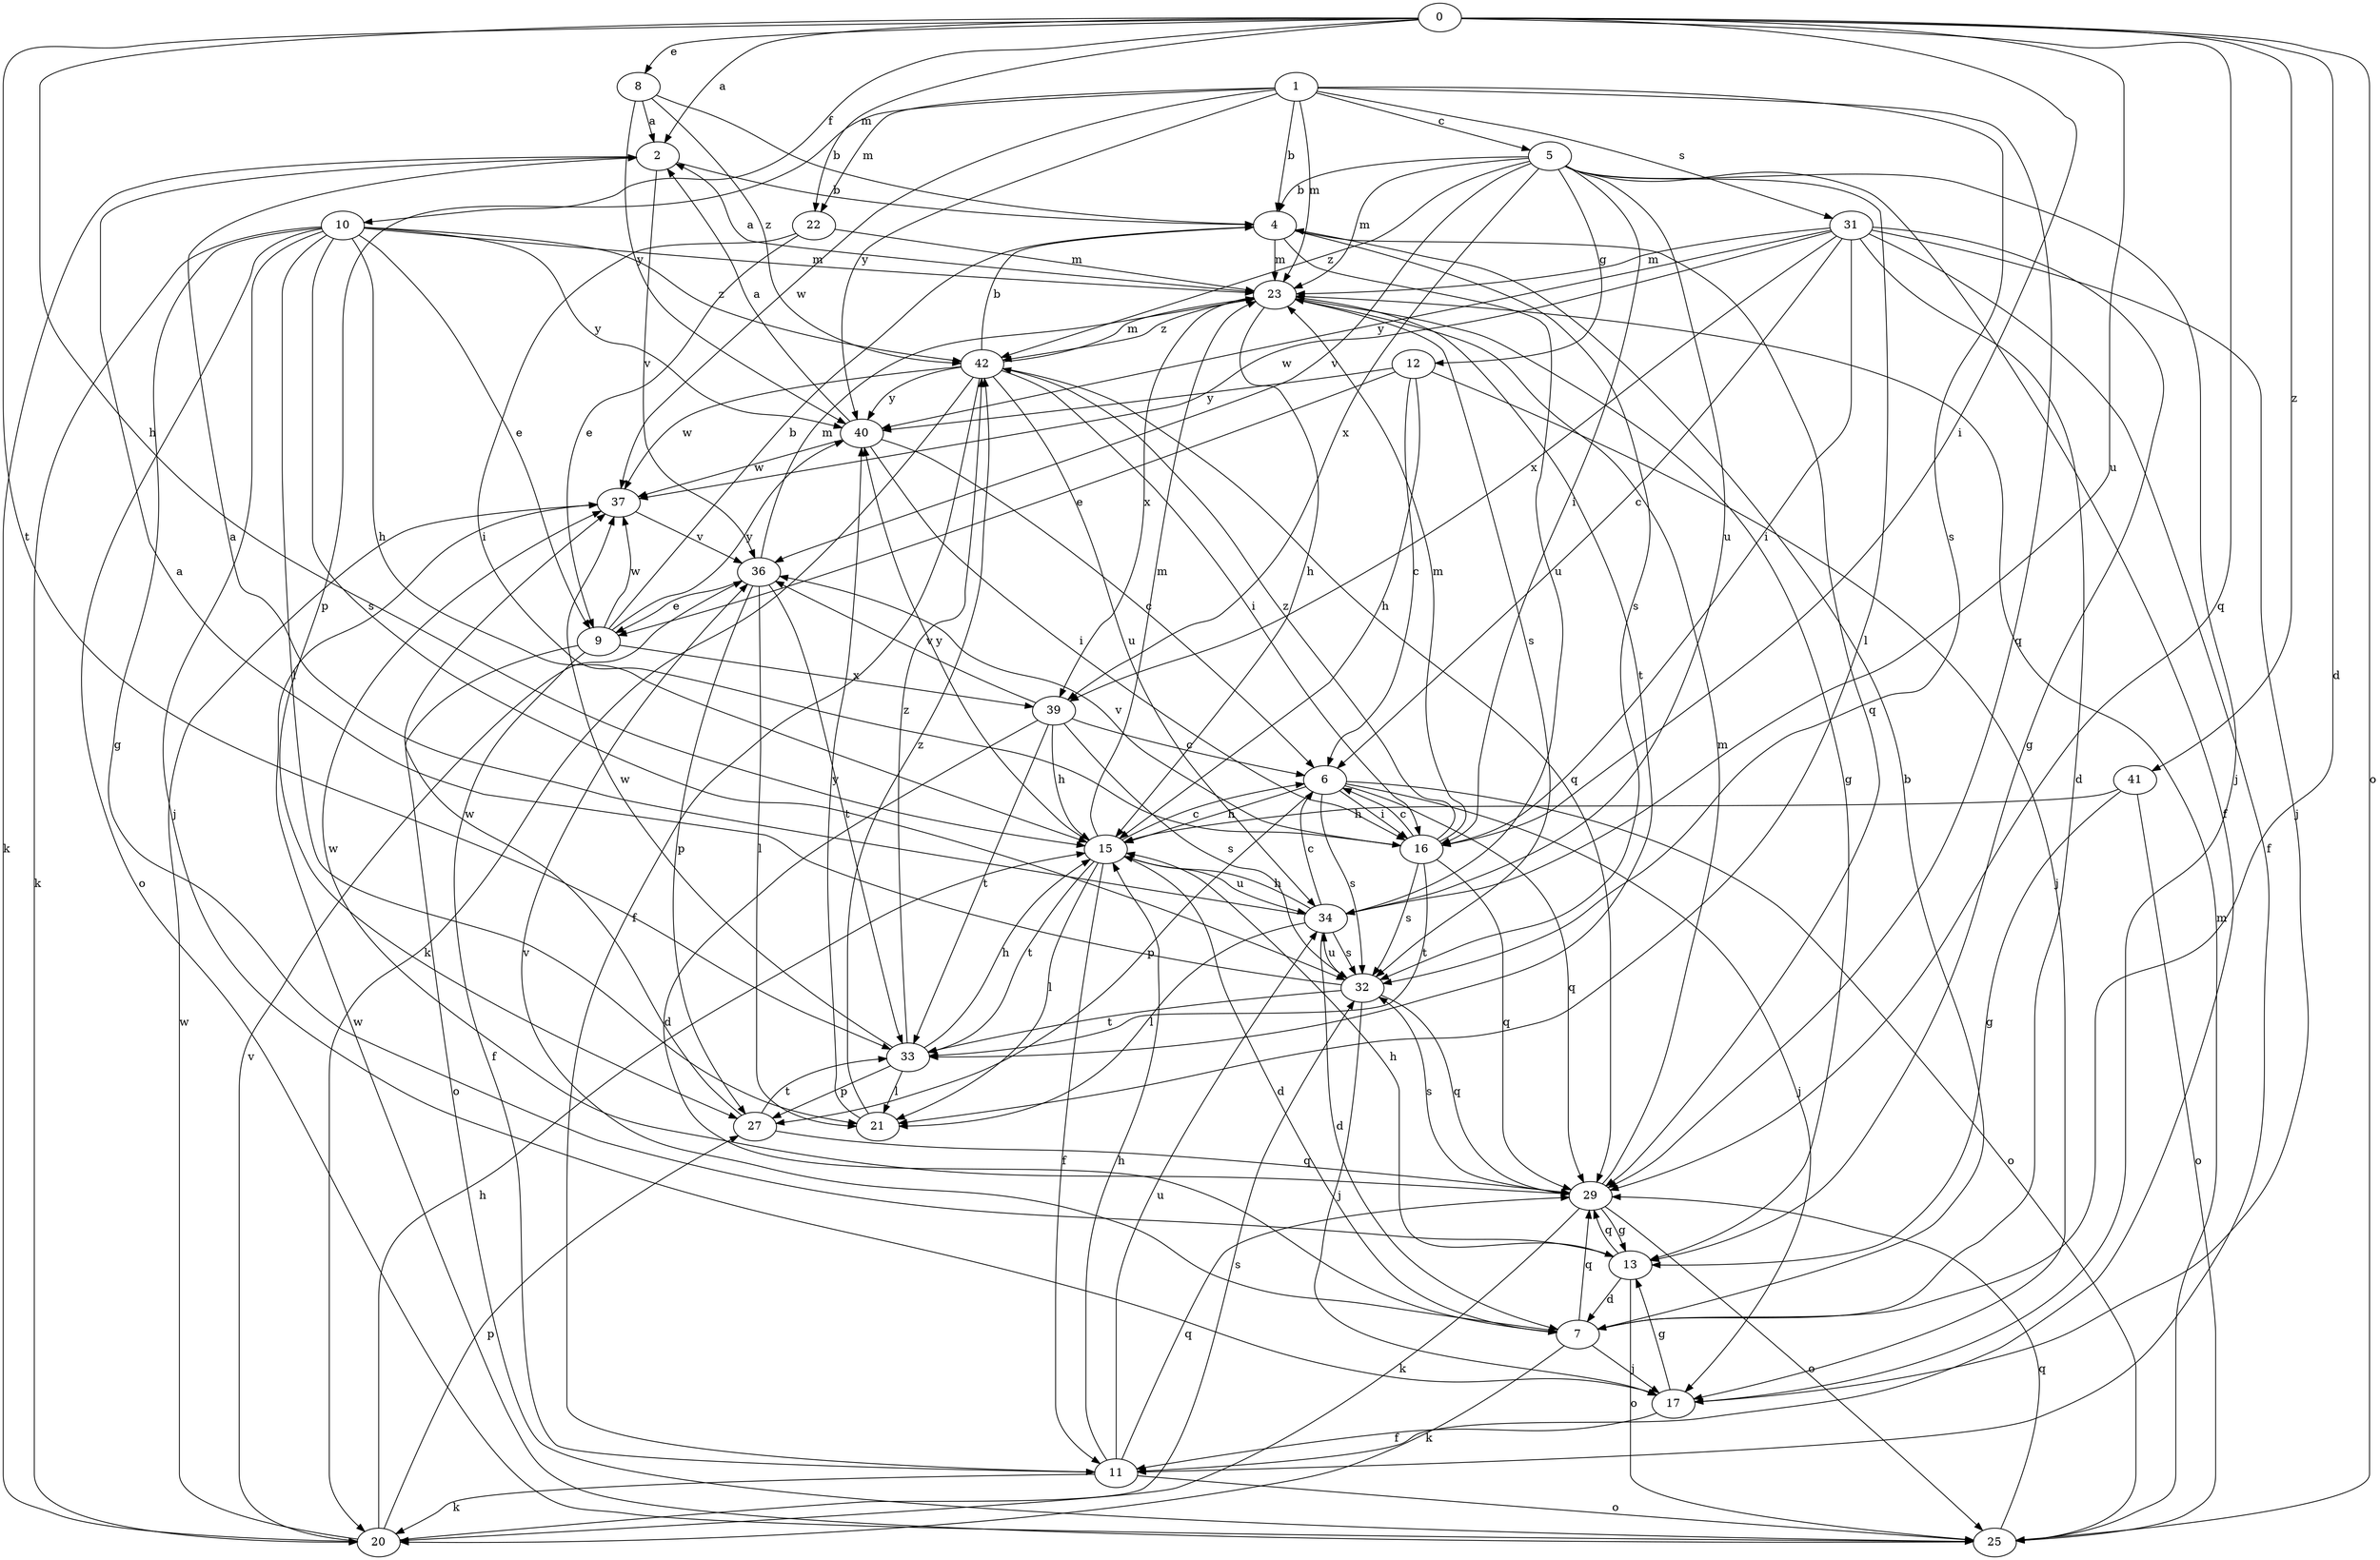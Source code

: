 strict digraph  {
0;
1;
2;
4;
5;
6;
7;
8;
9;
10;
11;
12;
13;
15;
16;
17;
20;
21;
22;
23;
25;
27;
29;
31;
32;
33;
34;
36;
37;
39;
40;
41;
42;
0 -> 2  [label=a];
0 -> 7  [label=d];
0 -> 8  [label=e];
0 -> 10  [label=f];
0 -> 15  [label=h];
0 -> 16  [label=i];
0 -> 22  [label=m];
0 -> 25  [label=o];
0 -> 29  [label=q];
0 -> 33  [label=t];
0 -> 34  [label=u];
0 -> 41  [label=z];
1 -> 4  [label=b];
1 -> 5  [label=c];
1 -> 22  [label=m];
1 -> 23  [label=m];
1 -> 27  [label=p];
1 -> 29  [label=q];
1 -> 31  [label=s];
1 -> 32  [label=s];
1 -> 37  [label=w];
1 -> 40  [label=y];
2 -> 4  [label=b];
2 -> 20  [label=k];
2 -> 36  [label=v];
4 -> 23  [label=m];
4 -> 29  [label=q];
4 -> 32  [label=s];
4 -> 34  [label=u];
5 -> 4  [label=b];
5 -> 11  [label=f];
5 -> 12  [label=g];
5 -> 16  [label=i];
5 -> 17  [label=j];
5 -> 21  [label=l];
5 -> 23  [label=m];
5 -> 34  [label=u];
5 -> 36  [label=v];
5 -> 39  [label=x];
5 -> 42  [label=z];
6 -> 15  [label=h];
6 -> 16  [label=i];
6 -> 17  [label=j];
6 -> 25  [label=o];
6 -> 27  [label=p];
6 -> 29  [label=q];
6 -> 32  [label=s];
7 -> 4  [label=b];
7 -> 17  [label=j];
7 -> 20  [label=k];
7 -> 29  [label=q];
7 -> 36  [label=v];
8 -> 2  [label=a];
8 -> 4  [label=b];
8 -> 40  [label=y];
8 -> 42  [label=z];
9 -> 4  [label=b];
9 -> 11  [label=f];
9 -> 25  [label=o];
9 -> 37  [label=w];
9 -> 39  [label=x];
9 -> 40  [label=y];
10 -> 9  [label=e];
10 -> 13  [label=g];
10 -> 15  [label=h];
10 -> 17  [label=j];
10 -> 20  [label=k];
10 -> 21  [label=l];
10 -> 23  [label=m];
10 -> 25  [label=o];
10 -> 32  [label=s];
10 -> 40  [label=y];
10 -> 42  [label=z];
11 -> 15  [label=h];
11 -> 20  [label=k];
11 -> 25  [label=o];
11 -> 29  [label=q];
11 -> 34  [label=u];
12 -> 6  [label=c];
12 -> 9  [label=e];
12 -> 15  [label=h];
12 -> 17  [label=j];
12 -> 40  [label=y];
13 -> 7  [label=d];
13 -> 15  [label=h];
13 -> 25  [label=o];
13 -> 29  [label=q];
15 -> 6  [label=c];
15 -> 7  [label=d];
15 -> 11  [label=f];
15 -> 21  [label=l];
15 -> 23  [label=m];
15 -> 33  [label=t];
15 -> 34  [label=u];
15 -> 40  [label=y];
16 -> 6  [label=c];
16 -> 23  [label=m];
16 -> 29  [label=q];
16 -> 32  [label=s];
16 -> 33  [label=t];
16 -> 36  [label=v];
16 -> 42  [label=z];
17 -> 11  [label=f];
17 -> 13  [label=g];
20 -> 15  [label=h];
20 -> 27  [label=p];
20 -> 32  [label=s];
20 -> 36  [label=v];
20 -> 37  [label=w];
21 -> 40  [label=y];
21 -> 42  [label=z];
22 -> 9  [label=e];
22 -> 16  [label=i];
22 -> 23  [label=m];
23 -> 2  [label=a];
23 -> 13  [label=g];
23 -> 15  [label=h];
23 -> 32  [label=s];
23 -> 33  [label=t];
23 -> 39  [label=x];
23 -> 42  [label=z];
25 -> 23  [label=m];
25 -> 29  [label=q];
25 -> 37  [label=w];
27 -> 29  [label=q];
27 -> 33  [label=t];
27 -> 37  [label=w];
29 -> 13  [label=g];
29 -> 20  [label=k];
29 -> 23  [label=m];
29 -> 25  [label=o];
29 -> 32  [label=s];
29 -> 37  [label=w];
31 -> 6  [label=c];
31 -> 7  [label=d];
31 -> 11  [label=f];
31 -> 13  [label=g];
31 -> 16  [label=i];
31 -> 17  [label=j];
31 -> 23  [label=m];
31 -> 37  [label=w];
31 -> 39  [label=x];
31 -> 40  [label=y];
32 -> 2  [label=a];
32 -> 17  [label=j];
32 -> 29  [label=q];
32 -> 33  [label=t];
32 -> 34  [label=u];
33 -> 15  [label=h];
33 -> 21  [label=l];
33 -> 27  [label=p];
33 -> 37  [label=w];
33 -> 42  [label=z];
34 -> 2  [label=a];
34 -> 6  [label=c];
34 -> 7  [label=d];
34 -> 15  [label=h];
34 -> 21  [label=l];
34 -> 32  [label=s];
36 -> 9  [label=e];
36 -> 21  [label=l];
36 -> 23  [label=m];
36 -> 27  [label=p];
36 -> 33  [label=t];
37 -> 36  [label=v];
39 -> 6  [label=c];
39 -> 7  [label=d];
39 -> 15  [label=h];
39 -> 32  [label=s];
39 -> 33  [label=t];
39 -> 36  [label=v];
40 -> 2  [label=a];
40 -> 6  [label=c];
40 -> 16  [label=i];
40 -> 37  [label=w];
41 -> 13  [label=g];
41 -> 15  [label=h];
41 -> 25  [label=o];
42 -> 4  [label=b];
42 -> 11  [label=f];
42 -> 16  [label=i];
42 -> 20  [label=k];
42 -> 23  [label=m];
42 -> 29  [label=q];
42 -> 34  [label=u];
42 -> 37  [label=w];
42 -> 40  [label=y];
}
